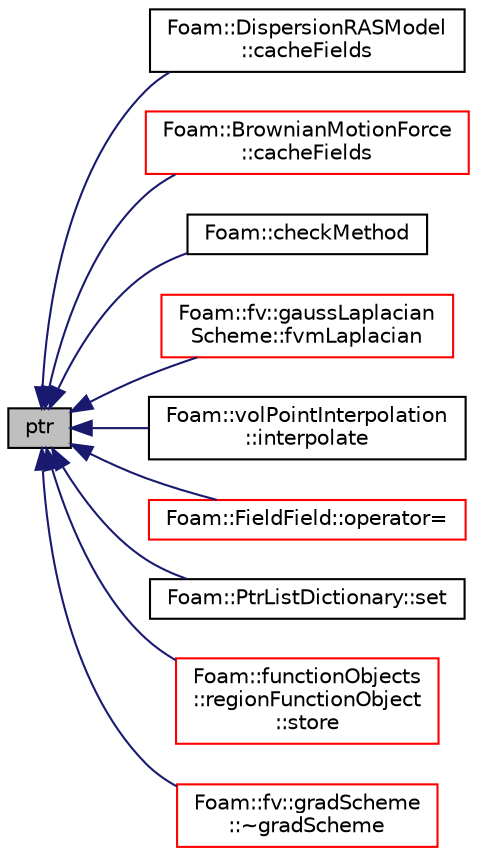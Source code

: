 digraph "ptr"
{
  bgcolor="transparent";
  edge [fontname="Helvetica",fontsize="10",labelfontname="Helvetica",labelfontsize="10"];
  node [fontname="Helvetica",fontsize="10",shape=record];
  rankdir="LR";
  Node1 [label="ptr",height=0.2,width=0.4,color="black", fillcolor="grey75", style="filled", fontcolor="black"];
  Node1 -> Node2 [dir="back",color="midnightblue",fontsize="10",style="solid",fontname="Helvetica"];
  Node2 [label="Foam::DispersionRASModel\l::cacheFields",height=0.2,width=0.4,color="black",URL="$a00553.html#a6005414ac27ae3e0b5a783ba216c1906",tooltip="Cache carrier fields. "];
  Node1 -> Node3 [dir="back",color="midnightblue",fontsize="10",style="solid",fontname="Helvetica"];
  Node3 [label="Foam::BrownianMotionForce\l::cacheFields",height=0.2,width=0.4,color="red",URL="$a00161.html#a6005414ac27ae3e0b5a783ba216c1906",tooltip="Cache fields. "];
  Node1 -> Node4 [dir="back",color="midnightblue",fontsize="10",style="solid",fontname="Helvetica"];
  Node4 [label="Foam::checkMethod",height=0.2,width=0.4,color="black",URL="$a10909.html#af7c5aac53b9e18ea8377a3c3a973114b"];
  Node1 -> Node5 [dir="back",color="midnightblue",fontsize="10",style="solid",fontname="Helvetica"];
  Node5 [label="Foam::fv::gaussLaplacian\lScheme::fvmLaplacian",height=0.2,width=0.4,color="red",URL="$a00923.html#ac363258e34a38773cd5e029506a4b945"];
  Node1 -> Node6 [dir="back",color="midnightblue",fontsize="10",style="solid",fontname="Helvetica"];
  Node6 [label="Foam::volPointInterpolation\l::interpolate",height=0.2,width=0.4,color="black",URL="$a02922.html#a386f316ec9e7c9a20a174721873e7c87"];
  Node1 -> Node7 [dir="back",color="midnightblue",fontsize="10",style="solid",fontname="Helvetica"];
  Node7 [label="Foam::FieldField::operator=",height=0.2,width=0.4,color="red",URL="$a00773.html#ab7eca532f0f9cc82ca81a0ee1aac9b00"];
  Node1 -> Node8 [dir="back",color="midnightblue",fontsize="10",style="solid",fontname="Helvetica"];
  Node8 [label="Foam::PtrListDictionary::set",height=0.2,width=0.4,color="black",URL="$a02083.html#aa5ece5720611365d782533a3b0d897d2",tooltip="Set element to tmp value provided and return old element. "];
  Node1 -> Node9 [dir="back",color="midnightblue",fontsize="10",style="solid",fontname="Helvetica"];
  Node9 [label="Foam::functionObjects\l::regionFunctionObject\l::store",height=0.2,width=0.4,color="red",URL="$a02190.html#a720390e0b4bd92d7bbbe8e673ea16c76",tooltip="Store the given field in the objectRegistry under the given name. "];
  Node1 -> Node10 [dir="back",color="midnightblue",fontsize="10",style="solid",fontname="Helvetica"];
  Node10 [label="Foam::fv::gradScheme\l::~gradScheme",height=0.2,width=0.4,color="red",URL="$a00960.html#a176eec5904b7e15d4e6cc9d05ac632a2",tooltip="Destructor. "];
}
